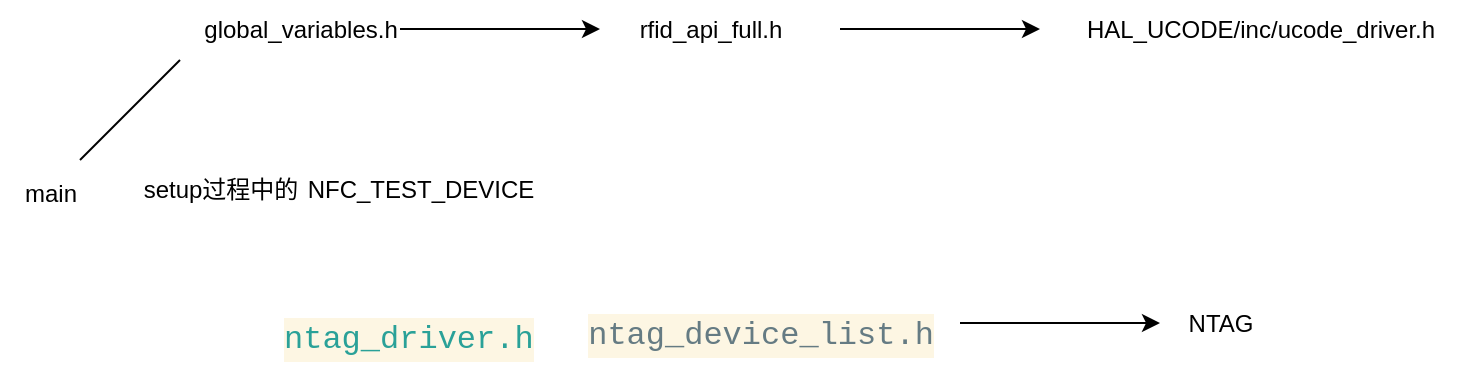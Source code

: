 <mxfile version="23.0.0" type="github">
  <diagram name="第 1 页" id="94kz1IC1ErHSHy79Kq-A">
    <mxGraphModel dx="906" dy="665" grid="1" gridSize="10" guides="1" tooltips="1" connect="1" arrows="1" fold="1" page="1" pageScale="1" pageWidth="827" pageHeight="1169" math="0" shadow="0">
      <root>
        <mxCell id="0" />
        <mxCell id="1" parent="0" />
        <mxCell id="upXCv463iTB23-euKYyT-1" value="main" style="text;html=1;align=center;verticalAlign=middle;resizable=0;points=[];autosize=1;strokeColor=none;fillColor=none;" vertex="1" parent="1">
          <mxGeometry x="20" y="230" width="50" height="30" as="geometry" />
        </mxCell>
        <mxCell id="upXCv463iTB23-euKYyT-2" value="global_variables.h" style="text;html=1;align=center;verticalAlign=middle;resizable=0;points=[];autosize=1;strokeColor=none;fillColor=none;" vertex="1" parent="1">
          <mxGeometry x="110" y="148" width="120" height="30" as="geometry" />
        </mxCell>
        <mxCell id="upXCv463iTB23-euKYyT-3" value="rfid_api_full.h" style="text;html=1;align=center;verticalAlign=middle;resizable=0;points=[];autosize=1;strokeColor=none;fillColor=none;" vertex="1" parent="1">
          <mxGeometry x="330" y="148" width="90" height="30" as="geometry" />
        </mxCell>
        <mxCell id="upXCv463iTB23-euKYyT-5" value="" style="endArrow=none;html=1;rounded=0;curved=1;" edge="1" parent="1">
          <mxGeometry width="50" height="50" relative="1" as="geometry">
            <mxPoint x="60" y="228" as="sourcePoint" />
            <mxPoint x="110" y="178" as="targetPoint" />
          </mxGeometry>
        </mxCell>
        <mxCell id="upXCv463iTB23-euKYyT-6" value="HAL_UCODE/inc/ucode_driver.h" style="text;html=1;align=center;verticalAlign=middle;resizable=0;points=[];autosize=1;strokeColor=none;fillColor=none;" vertex="1" parent="1">
          <mxGeometry x="550" y="148" width="200" height="30" as="geometry" />
        </mxCell>
        <mxCell id="upXCv463iTB23-euKYyT-7" value="" style="edgeStyle=none;orthogonalLoop=1;jettySize=auto;html=1;rounded=0;curved=1;" edge="1" parent="1">
          <mxGeometry width="100" relative="1" as="geometry">
            <mxPoint x="220" y="162.5" as="sourcePoint" />
            <mxPoint x="320" y="162.5" as="targetPoint" />
            <Array as="points" />
          </mxGeometry>
        </mxCell>
        <mxCell id="upXCv463iTB23-euKYyT-8" value="" style="edgeStyle=none;orthogonalLoop=1;jettySize=auto;html=1;rounded=0;curved=1;" edge="1" parent="1">
          <mxGeometry width="100" relative="1" as="geometry">
            <mxPoint x="440" y="162.5" as="sourcePoint" />
            <mxPoint x="540" y="162.5" as="targetPoint" />
            <Array as="points" />
          </mxGeometry>
        </mxCell>
        <mxCell id="upXCv463iTB23-euKYyT-9" value="NFC_TEST_DEVICE" style="text;html=1;align=center;verticalAlign=middle;resizable=0;points=[];autosize=1;strokeColor=none;fillColor=none;" vertex="1" parent="1">
          <mxGeometry x="160" y="228" width="140" height="30" as="geometry" />
        </mxCell>
        <mxCell id="upXCv463iTB23-euKYyT-10" value="setup过程中的" style="text;html=1;align=center;verticalAlign=middle;resizable=0;points=[];autosize=1;strokeColor=none;fillColor=none;" vertex="1" parent="1">
          <mxGeometry x="80" y="228" width="100" height="30" as="geometry" />
        </mxCell>
        <mxCell id="upXCv463iTB23-euKYyT-11" value="NTAG" style="text;html=1;align=center;verticalAlign=middle;resizable=0;points=[];autosize=1;strokeColor=none;fillColor=none;" vertex="1" parent="1">
          <mxGeometry x="600" y="295" width="60" height="30" as="geometry" />
        </mxCell>
        <mxCell id="upXCv463iTB23-euKYyT-12" value="&lt;div style=&quot;color: rgb(101, 123, 131); background-color: rgb(253, 246, 227); font-family: Consolas, &amp;quot;Courier New&amp;quot;, monospace; font-size: 16px; line-height: 22px;&quot;&gt;ntag_device_list.h&lt;/div&gt;" style="text;html=1;align=center;verticalAlign=middle;resizable=0;points=[];autosize=1;strokeColor=none;fillColor=none;" vertex="1" parent="1">
          <mxGeometry x="310" y="295" width="180" height="40" as="geometry" />
        </mxCell>
        <mxCell id="upXCv463iTB23-euKYyT-13" value="" style="edgeStyle=none;orthogonalLoop=1;jettySize=auto;html=1;rounded=0;curved=1;" edge="1" parent="1">
          <mxGeometry width="100" relative="1" as="geometry">
            <mxPoint x="500" y="309.5" as="sourcePoint" />
            <mxPoint x="600" y="309.5" as="targetPoint" />
            <Array as="points" />
          </mxGeometry>
        </mxCell>
        <mxCell id="upXCv463iTB23-euKYyT-14" value="&lt;div style=&quot;color: rgb(101, 123, 131); background-color: rgb(253, 246, 227); font-family: Consolas, &amp;quot;Courier New&amp;quot;, monospace; font-weight: normal; font-size: 16px; line-height: 22px;&quot;&gt;&lt;div&gt;&lt;span style=&quot;color: #2aa198;&quot;&gt;ntag_driver.h&lt;/span&gt;&lt;/div&gt;&lt;/div&gt;" style="text;whiteSpace=wrap;html=1;" vertex="1" parent="1">
          <mxGeometry x="160" y="300" width="120" height="30" as="geometry" />
        </mxCell>
      </root>
    </mxGraphModel>
  </diagram>
</mxfile>
